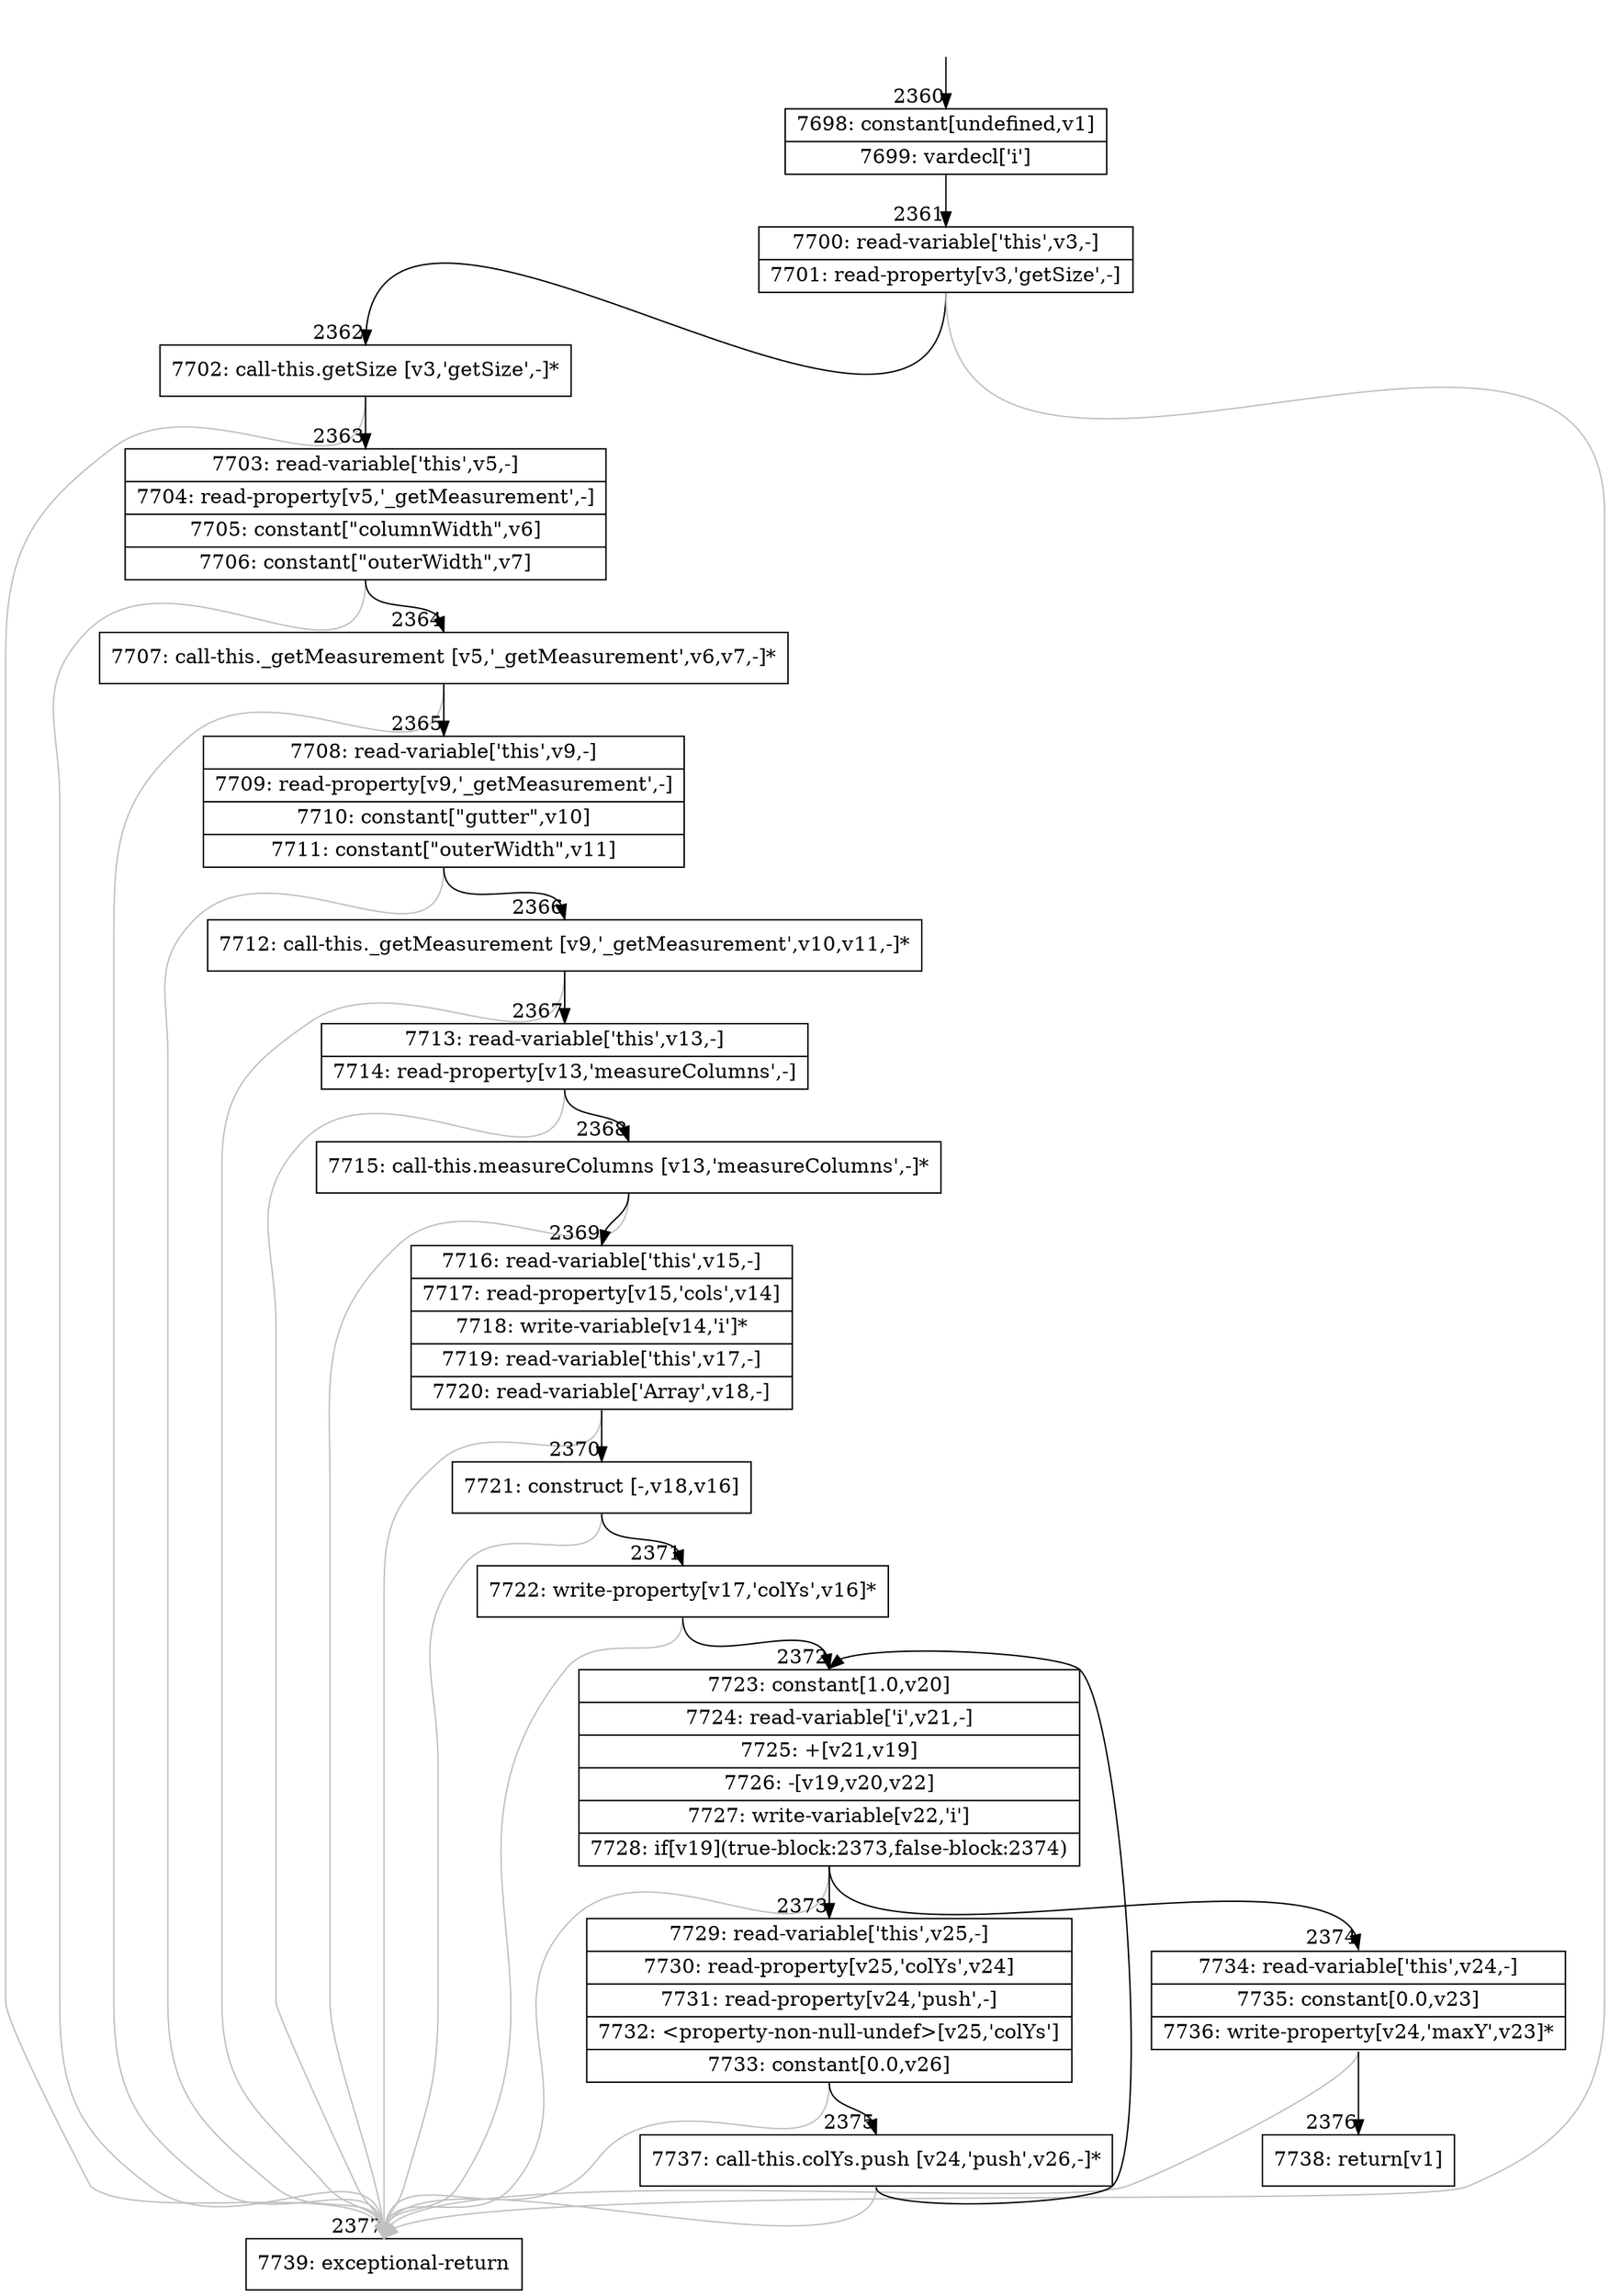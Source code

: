 digraph {
rankdir="TD"
BB_entry220[shape=none,label=""];
BB_entry220 -> BB2360 [tailport=s, headport=n, headlabel="    2360"]
BB2360 [shape=record label="{7698: constant[undefined,v1]|7699: vardecl['i']}" ] 
BB2360 -> BB2361 [tailport=s, headport=n, headlabel="      2361"]
BB2361 [shape=record label="{7700: read-variable['this',v3,-]|7701: read-property[v3,'getSize',-]}" ] 
BB2361 -> BB2362 [tailport=s, headport=n, headlabel="      2362"]
BB2361 -> BB2377 [tailport=s, headport=n, color=gray, headlabel="      2377"]
BB2362 [shape=record label="{7702: call-this.getSize [v3,'getSize',-]*}" ] 
BB2362 -> BB2363 [tailport=s, headport=n, headlabel="      2363"]
BB2362 -> BB2377 [tailport=s, headport=n, color=gray]
BB2363 [shape=record label="{7703: read-variable['this',v5,-]|7704: read-property[v5,'_getMeasurement',-]|7705: constant[\"columnWidth\",v6]|7706: constant[\"outerWidth\",v7]}" ] 
BB2363 -> BB2364 [tailport=s, headport=n, headlabel="      2364"]
BB2363 -> BB2377 [tailport=s, headport=n, color=gray]
BB2364 [shape=record label="{7707: call-this._getMeasurement [v5,'_getMeasurement',v6,v7,-]*}" ] 
BB2364 -> BB2365 [tailport=s, headport=n, headlabel="      2365"]
BB2364 -> BB2377 [tailport=s, headport=n, color=gray]
BB2365 [shape=record label="{7708: read-variable['this',v9,-]|7709: read-property[v9,'_getMeasurement',-]|7710: constant[\"gutter\",v10]|7711: constant[\"outerWidth\",v11]}" ] 
BB2365 -> BB2366 [tailport=s, headport=n, headlabel="      2366"]
BB2365 -> BB2377 [tailport=s, headport=n, color=gray]
BB2366 [shape=record label="{7712: call-this._getMeasurement [v9,'_getMeasurement',v10,v11,-]*}" ] 
BB2366 -> BB2367 [tailport=s, headport=n, headlabel="      2367"]
BB2366 -> BB2377 [tailport=s, headport=n, color=gray]
BB2367 [shape=record label="{7713: read-variable['this',v13,-]|7714: read-property[v13,'measureColumns',-]}" ] 
BB2367 -> BB2368 [tailport=s, headport=n, headlabel="      2368"]
BB2367 -> BB2377 [tailport=s, headport=n, color=gray]
BB2368 [shape=record label="{7715: call-this.measureColumns [v13,'measureColumns',-]*}" ] 
BB2368 -> BB2369 [tailport=s, headport=n, headlabel="      2369"]
BB2368 -> BB2377 [tailport=s, headport=n, color=gray]
BB2369 [shape=record label="{7716: read-variable['this',v15,-]|7717: read-property[v15,'cols',v14]|7718: write-variable[v14,'i']*|7719: read-variable['this',v17,-]|7720: read-variable['Array',v18,-]}" ] 
BB2369 -> BB2370 [tailport=s, headport=n, headlabel="      2370"]
BB2369 -> BB2377 [tailport=s, headport=n, color=gray]
BB2370 [shape=record label="{7721: construct [-,v18,v16]}" ] 
BB2370 -> BB2371 [tailport=s, headport=n, headlabel="      2371"]
BB2370 -> BB2377 [tailport=s, headport=n, color=gray]
BB2371 [shape=record label="{7722: write-property[v17,'colYs',v16]*}" ] 
BB2371 -> BB2372 [tailport=s, headport=n, headlabel="      2372"]
BB2371 -> BB2377 [tailport=s, headport=n, color=gray]
BB2372 [shape=record label="{7723: constant[1.0,v20]|7724: read-variable['i',v21,-]|7725: +[v21,v19]|7726: -[v19,v20,v22]|7727: write-variable[v22,'i']|7728: if[v19](true-block:2373,false-block:2374)}" ] 
BB2372 -> BB2373 [tailport=s, headport=n, headlabel="      2373"]
BB2372 -> BB2374 [tailport=s, headport=n, headlabel="      2374"]
BB2372 -> BB2377 [tailport=s, headport=n, color=gray]
BB2373 [shape=record label="{7729: read-variable['this',v25,-]|7730: read-property[v25,'colYs',v24]|7731: read-property[v24,'push',-]|7732: \<property-non-null-undef\>[v25,'colYs']|7733: constant[0.0,v26]}" ] 
BB2373 -> BB2375 [tailport=s, headport=n, headlabel="      2375"]
BB2373 -> BB2377 [tailport=s, headport=n, color=gray]
BB2374 [shape=record label="{7734: read-variable['this',v24,-]|7735: constant[0.0,v23]|7736: write-property[v24,'maxY',v23]*}" ] 
BB2374 -> BB2376 [tailport=s, headport=n, headlabel="      2376"]
BB2374 -> BB2377 [tailport=s, headport=n, color=gray]
BB2375 [shape=record label="{7737: call-this.colYs.push [v24,'push',v26,-]*}" ] 
BB2375 -> BB2372 [tailport=s, headport=n]
BB2375 -> BB2377 [tailport=s, headport=n, color=gray]
BB2376 [shape=record label="{7738: return[v1]}" ] 
BB2377 [shape=record label="{7739: exceptional-return}" ] 
//#$~ 3284
}
